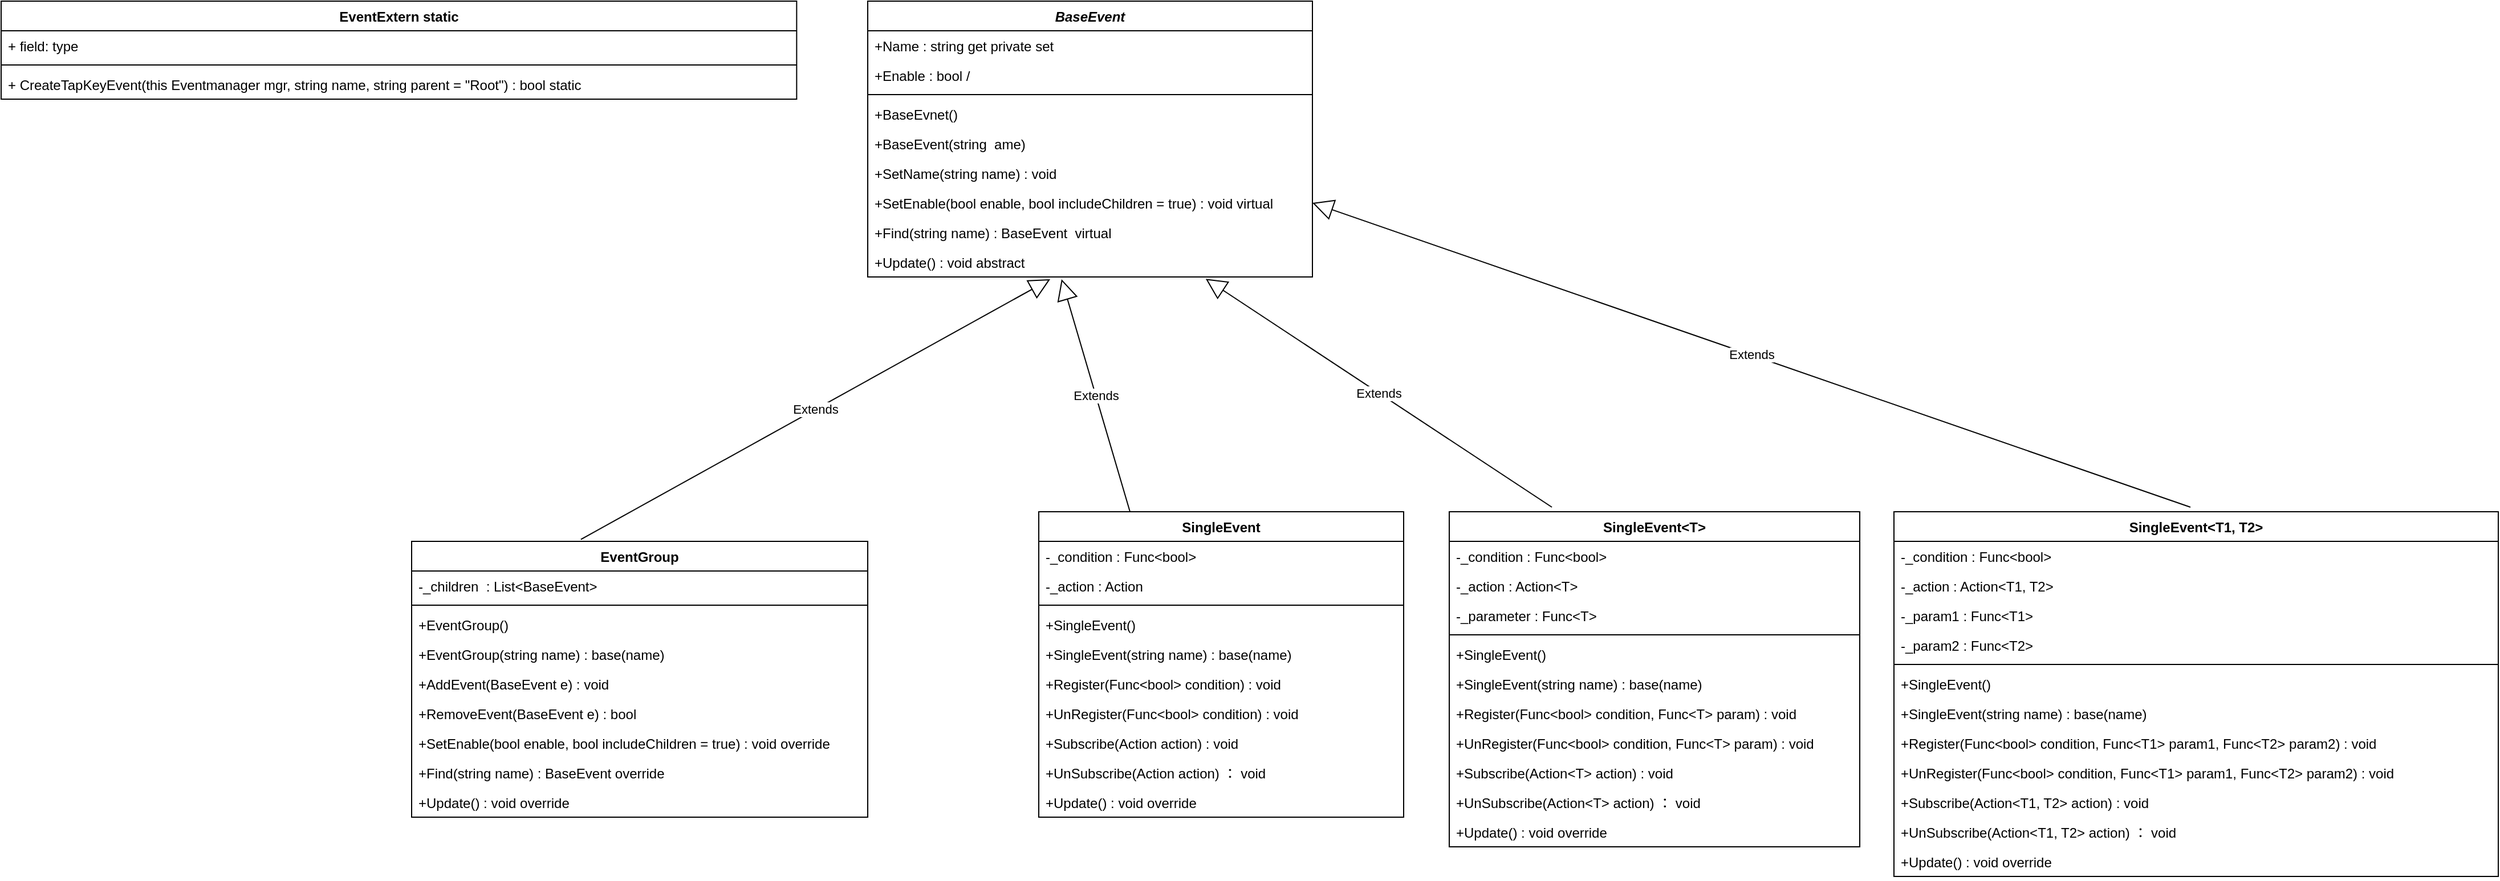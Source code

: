 <mxfile version="26.0.16">
  <diagram name="第 1 页" id="bPfgls67782hK-n_BFnf">
    <mxGraphModel dx="3183" dy="1371" grid="1" gridSize="10" guides="1" tooltips="1" connect="1" arrows="1" fold="1" page="1" pageScale="1" pageWidth="827" pageHeight="1169" math="0" shadow="0">
      <root>
        <mxCell id="0" />
        <mxCell id="1" parent="0" />
        <mxCell id="EUdOxb0nf7l3lKf1Yd50-6" value="&lt;i&gt;BaseEvent&lt;/i&gt;" style="swimlane;fontStyle=1;align=center;verticalAlign=top;childLayout=stackLayout;horizontal=1;startSize=26;horizontalStack=0;resizeParent=1;resizeParentMax=0;resizeLast=0;collapsible=1;marginBottom=0;whiteSpace=wrap;html=1;" vertex="1" parent="1">
          <mxGeometry x="230" y="36" width="390" height="242" as="geometry" />
        </mxCell>
        <mxCell id="EUdOxb0nf7l3lKf1Yd50-7" value="+Name : string get private set" style="text;strokeColor=none;fillColor=none;align=left;verticalAlign=top;spacingLeft=4;spacingRight=4;overflow=hidden;rotatable=0;points=[[0,0.5],[1,0.5]];portConstraint=eastwest;whiteSpace=wrap;html=1;" vertex="1" parent="EUdOxb0nf7l3lKf1Yd50-6">
          <mxGeometry y="26" width="390" height="26" as="geometry" />
        </mxCell>
        <mxCell id="EUdOxb0nf7l3lKf1Yd50-11" value="+Enable : bool /" style="text;strokeColor=none;fillColor=none;align=left;verticalAlign=top;spacingLeft=4;spacingRight=4;overflow=hidden;rotatable=0;points=[[0,0.5],[1,0.5]];portConstraint=eastwest;whiteSpace=wrap;html=1;" vertex="1" parent="EUdOxb0nf7l3lKf1Yd50-6">
          <mxGeometry y="52" width="390" height="26" as="geometry" />
        </mxCell>
        <mxCell id="EUdOxb0nf7l3lKf1Yd50-8" value="" style="line;strokeWidth=1;fillColor=none;align=left;verticalAlign=middle;spacingTop=-1;spacingLeft=3;spacingRight=3;rotatable=0;labelPosition=right;points=[];portConstraint=eastwest;strokeColor=inherit;" vertex="1" parent="EUdOxb0nf7l3lKf1Yd50-6">
          <mxGeometry y="78" width="390" height="8" as="geometry" />
        </mxCell>
        <mxCell id="EUdOxb0nf7l3lKf1Yd50-9" value="+BaseEvnet()" style="text;strokeColor=none;fillColor=none;align=left;verticalAlign=top;spacingLeft=4;spacingRight=4;overflow=hidden;rotatable=0;points=[[0,0.5],[1,0.5]];portConstraint=eastwest;whiteSpace=wrap;html=1;" vertex="1" parent="EUdOxb0nf7l3lKf1Yd50-6">
          <mxGeometry y="86" width="390" height="26" as="geometry" />
        </mxCell>
        <mxCell id="EUdOxb0nf7l3lKf1Yd50-13" value="+BaseEvent(string&amp;nbsp; ame)" style="text;strokeColor=none;fillColor=none;align=left;verticalAlign=top;spacingLeft=4;spacingRight=4;overflow=hidden;rotatable=0;points=[[0,0.5],[1,0.5]];portConstraint=eastwest;whiteSpace=wrap;html=1;" vertex="1" parent="EUdOxb0nf7l3lKf1Yd50-6">
          <mxGeometry y="112" width="390" height="26" as="geometry" />
        </mxCell>
        <mxCell id="EUdOxb0nf7l3lKf1Yd50-14" value="+SetName(string name) : void" style="text;strokeColor=none;fillColor=none;align=left;verticalAlign=top;spacingLeft=4;spacingRight=4;overflow=hidden;rotatable=0;points=[[0,0.5],[1,0.5]];portConstraint=eastwest;whiteSpace=wrap;html=1;" vertex="1" parent="EUdOxb0nf7l3lKf1Yd50-6">
          <mxGeometry y="138" width="390" height="26" as="geometry" />
        </mxCell>
        <mxCell id="EUdOxb0nf7l3lKf1Yd50-15" value="+SetEnable(bool enable, bool includeChildren = true) : void virtual" style="text;strokeColor=none;fillColor=none;align=left;verticalAlign=top;spacingLeft=4;spacingRight=4;overflow=hidden;rotatable=0;points=[[0,0.5],[1,0.5]];portConstraint=eastwest;whiteSpace=wrap;html=1;" vertex="1" parent="EUdOxb0nf7l3lKf1Yd50-6">
          <mxGeometry y="164" width="390" height="26" as="geometry" />
        </mxCell>
        <mxCell id="EUdOxb0nf7l3lKf1Yd50-17" value="+Find(string name) : BaseEvent&amp;nbsp; virtual" style="text;strokeColor=none;fillColor=none;align=left;verticalAlign=top;spacingLeft=4;spacingRight=4;overflow=hidden;rotatable=0;points=[[0,0.5],[1,0.5]];portConstraint=eastwest;whiteSpace=wrap;html=1;" vertex="1" parent="EUdOxb0nf7l3lKf1Yd50-6">
          <mxGeometry y="190" width="390" height="26" as="geometry" />
        </mxCell>
        <mxCell id="EUdOxb0nf7l3lKf1Yd50-18" value="+Update() : void abstract" style="text;strokeColor=none;fillColor=none;align=left;verticalAlign=top;spacingLeft=4;spacingRight=4;overflow=hidden;rotatable=0;points=[[0,0.5],[1,0.5]];portConstraint=eastwest;whiteSpace=wrap;html=1;" vertex="1" parent="EUdOxb0nf7l3lKf1Yd50-6">
          <mxGeometry y="216" width="390" height="26" as="geometry" />
        </mxCell>
        <mxCell id="EUdOxb0nf7l3lKf1Yd50-19" value="EventExtern static" style="swimlane;fontStyle=1;align=center;verticalAlign=top;childLayout=stackLayout;horizontal=1;startSize=26;horizontalStack=0;resizeParent=1;resizeParentMax=0;resizeLast=0;collapsible=1;marginBottom=0;whiteSpace=wrap;html=1;" vertex="1" parent="1">
          <mxGeometry x="-530" y="36" width="697.67" height="86" as="geometry" />
        </mxCell>
        <mxCell id="EUdOxb0nf7l3lKf1Yd50-20" value="+ field: type" style="text;strokeColor=none;fillColor=none;align=left;verticalAlign=top;spacingLeft=4;spacingRight=4;overflow=hidden;rotatable=0;points=[[0,0.5],[1,0.5]];portConstraint=eastwest;whiteSpace=wrap;html=1;" vertex="1" parent="EUdOxb0nf7l3lKf1Yd50-19">
          <mxGeometry y="26" width="697.67" height="26" as="geometry" />
        </mxCell>
        <mxCell id="EUdOxb0nf7l3lKf1Yd50-21" value="" style="line;strokeWidth=1;fillColor=none;align=left;verticalAlign=middle;spacingTop=-1;spacingLeft=3;spacingRight=3;rotatable=0;labelPosition=right;points=[];portConstraint=eastwest;strokeColor=inherit;" vertex="1" parent="EUdOxb0nf7l3lKf1Yd50-19">
          <mxGeometry y="52" width="697.67" height="8" as="geometry" />
        </mxCell>
        <mxCell id="EUdOxb0nf7l3lKf1Yd50-22" value="+ CreateTapKeyEvent(this Eventmanager mgr, string name, string parent = &quot;Root&quot;) : bool static" style="text;strokeColor=none;fillColor=none;align=left;verticalAlign=top;spacingLeft=4;spacingRight=4;overflow=hidden;rotatable=0;points=[[0,0.5],[1,0.5]];portConstraint=eastwest;whiteSpace=wrap;html=1;" vertex="1" parent="EUdOxb0nf7l3lKf1Yd50-19">
          <mxGeometry y="60" width="697.67" height="26" as="geometry" />
        </mxCell>
        <mxCell id="EUdOxb0nf7l3lKf1Yd50-23" value="EventGroup" style="swimlane;fontStyle=1;align=center;verticalAlign=top;childLayout=stackLayout;horizontal=1;startSize=26;horizontalStack=0;resizeParent=1;resizeParentMax=0;resizeLast=0;collapsible=1;marginBottom=0;whiteSpace=wrap;html=1;" vertex="1" parent="1">
          <mxGeometry x="-170" y="510" width="400" height="242" as="geometry" />
        </mxCell>
        <mxCell id="EUdOxb0nf7l3lKf1Yd50-24" value="-_children&amp;nbsp; : List&amp;lt;BaseEvent&amp;gt;" style="text;strokeColor=none;fillColor=none;align=left;verticalAlign=top;spacingLeft=4;spacingRight=4;overflow=hidden;rotatable=0;points=[[0,0.5],[1,0.5]];portConstraint=eastwest;whiteSpace=wrap;html=1;" vertex="1" parent="EUdOxb0nf7l3lKf1Yd50-23">
          <mxGeometry y="26" width="400" height="26" as="geometry" />
        </mxCell>
        <mxCell id="EUdOxb0nf7l3lKf1Yd50-25" value="" style="line;strokeWidth=1;fillColor=none;align=left;verticalAlign=middle;spacingTop=-1;spacingLeft=3;spacingRight=3;rotatable=0;labelPosition=right;points=[];portConstraint=eastwest;strokeColor=inherit;" vertex="1" parent="EUdOxb0nf7l3lKf1Yd50-23">
          <mxGeometry y="52" width="400" height="8" as="geometry" />
        </mxCell>
        <mxCell id="EUdOxb0nf7l3lKf1Yd50-26" value="+EventGroup()" style="text;strokeColor=none;fillColor=none;align=left;verticalAlign=top;spacingLeft=4;spacingRight=4;overflow=hidden;rotatable=0;points=[[0,0.5],[1,0.5]];portConstraint=eastwest;whiteSpace=wrap;html=1;" vertex="1" parent="EUdOxb0nf7l3lKf1Yd50-23">
          <mxGeometry y="60" width="400" height="26" as="geometry" />
        </mxCell>
        <mxCell id="EUdOxb0nf7l3lKf1Yd50-29" value="+EventGroup(string name) : base(name)" style="text;strokeColor=none;fillColor=none;align=left;verticalAlign=top;spacingLeft=4;spacingRight=4;overflow=hidden;rotatable=0;points=[[0,0.5],[1,0.5]];portConstraint=eastwest;whiteSpace=wrap;html=1;" vertex="1" parent="EUdOxb0nf7l3lKf1Yd50-23">
          <mxGeometry y="86" width="400" height="26" as="geometry" />
        </mxCell>
        <mxCell id="EUdOxb0nf7l3lKf1Yd50-30" value="+AddEvent(BaseEvent e) : void" style="text;strokeColor=none;fillColor=none;align=left;verticalAlign=top;spacingLeft=4;spacingRight=4;overflow=hidden;rotatable=0;points=[[0,0.5],[1,0.5]];portConstraint=eastwest;whiteSpace=wrap;html=1;" vertex="1" parent="EUdOxb0nf7l3lKf1Yd50-23">
          <mxGeometry y="112" width="400" height="26" as="geometry" />
        </mxCell>
        <mxCell id="EUdOxb0nf7l3lKf1Yd50-31" value="+RemoveEvent(BaseEvent e) : bool" style="text;strokeColor=none;fillColor=none;align=left;verticalAlign=top;spacingLeft=4;spacingRight=4;overflow=hidden;rotatable=0;points=[[0,0.5],[1,0.5]];portConstraint=eastwest;whiteSpace=wrap;html=1;" vertex="1" parent="EUdOxb0nf7l3lKf1Yd50-23">
          <mxGeometry y="138" width="400" height="26" as="geometry" />
        </mxCell>
        <mxCell id="EUdOxb0nf7l3lKf1Yd50-33" value="+SetEnable(bool enable, bool includeChildren = true) : void override" style="text;strokeColor=none;fillColor=none;align=left;verticalAlign=top;spacingLeft=4;spacingRight=4;overflow=hidden;rotatable=0;points=[[0,0.5],[1,0.5]];portConstraint=eastwest;whiteSpace=wrap;html=1;" vertex="1" parent="EUdOxb0nf7l3lKf1Yd50-23">
          <mxGeometry y="164" width="400" height="26" as="geometry" />
        </mxCell>
        <mxCell id="EUdOxb0nf7l3lKf1Yd50-34" value="+Find(string name) : BaseEvent override" style="text;strokeColor=none;fillColor=none;align=left;verticalAlign=top;spacingLeft=4;spacingRight=4;overflow=hidden;rotatable=0;points=[[0,0.5],[1,0.5]];portConstraint=eastwest;whiteSpace=wrap;html=1;" vertex="1" parent="EUdOxb0nf7l3lKf1Yd50-23">
          <mxGeometry y="190" width="400" height="26" as="geometry" />
        </mxCell>
        <mxCell id="EUdOxb0nf7l3lKf1Yd50-35" value="+Update() : void override" style="text;strokeColor=none;fillColor=none;align=left;verticalAlign=top;spacingLeft=4;spacingRight=4;overflow=hidden;rotatable=0;points=[[0,0.5],[1,0.5]];portConstraint=eastwest;whiteSpace=wrap;html=1;" vertex="1" parent="EUdOxb0nf7l3lKf1Yd50-23">
          <mxGeometry y="216" width="400" height="26" as="geometry" />
        </mxCell>
        <mxCell id="EUdOxb0nf7l3lKf1Yd50-27" value="Extends" style="endArrow=block;endSize=16;endFill=0;html=1;rounded=0;exitX=0.371;exitY=-0.007;exitDx=0;exitDy=0;exitPerimeter=0;" edge="1" parent="1" source="EUdOxb0nf7l3lKf1Yd50-23">
          <mxGeometry width="160" relative="1" as="geometry">
            <mxPoint x="380" y="400" as="sourcePoint" />
            <mxPoint x="390" y="280" as="targetPoint" />
          </mxGeometry>
        </mxCell>
        <mxCell id="EUdOxb0nf7l3lKf1Yd50-36" value="SingleEvent" style="swimlane;fontStyle=1;align=center;verticalAlign=top;childLayout=stackLayout;horizontal=1;startSize=26;horizontalStack=0;resizeParent=1;resizeParentMax=0;resizeLast=0;collapsible=1;marginBottom=0;whiteSpace=wrap;html=1;" vertex="1" parent="1">
          <mxGeometry x="380" y="484" width="320" height="268" as="geometry" />
        </mxCell>
        <mxCell id="EUdOxb0nf7l3lKf1Yd50-37" value="-_condition : Func&amp;lt;bool&amp;gt;" style="text;strokeColor=none;fillColor=none;align=left;verticalAlign=top;spacingLeft=4;spacingRight=4;overflow=hidden;rotatable=0;points=[[0,0.5],[1,0.5]];portConstraint=eastwest;whiteSpace=wrap;html=1;" vertex="1" parent="EUdOxb0nf7l3lKf1Yd50-36">
          <mxGeometry y="26" width="320" height="26" as="geometry" />
        </mxCell>
        <mxCell id="EUdOxb0nf7l3lKf1Yd50-40" value="-_action : Action" style="text;strokeColor=none;fillColor=none;align=left;verticalAlign=top;spacingLeft=4;spacingRight=4;overflow=hidden;rotatable=0;points=[[0,0.5],[1,0.5]];portConstraint=eastwest;whiteSpace=wrap;html=1;" vertex="1" parent="EUdOxb0nf7l3lKf1Yd50-36">
          <mxGeometry y="52" width="320" height="26" as="geometry" />
        </mxCell>
        <mxCell id="EUdOxb0nf7l3lKf1Yd50-38" value="" style="line;strokeWidth=1;fillColor=none;align=left;verticalAlign=middle;spacingTop=-1;spacingLeft=3;spacingRight=3;rotatable=0;labelPosition=right;points=[];portConstraint=eastwest;strokeColor=inherit;" vertex="1" parent="EUdOxb0nf7l3lKf1Yd50-36">
          <mxGeometry y="78" width="320" height="8" as="geometry" />
        </mxCell>
        <mxCell id="EUdOxb0nf7l3lKf1Yd50-39" value="+SingleEvent()" style="text;strokeColor=none;fillColor=none;align=left;verticalAlign=top;spacingLeft=4;spacingRight=4;overflow=hidden;rotatable=0;points=[[0,0.5],[1,0.5]];portConstraint=eastwest;whiteSpace=wrap;html=1;" vertex="1" parent="EUdOxb0nf7l3lKf1Yd50-36">
          <mxGeometry y="86" width="320" height="26" as="geometry" />
        </mxCell>
        <mxCell id="EUdOxb0nf7l3lKf1Yd50-41" value="+SingleEvent(string name) : base(name)" style="text;strokeColor=none;fillColor=none;align=left;verticalAlign=top;spacingLeft=4;spacingRight=4;overflow=hidden;rotatable=0;points=[[0,0.5],[1,0.5]];portConstraint=eastwest;whiteSpace=wrap;html=1;" vertex="1" parent="EUdOxb0nf7l3lKf1Yd50-36">
          <mxGeometry y="112" width="320" height="26" as="geometry" />
        </mxCell>
        <mxCell id="EUdOxb0nf7l3lKf1Yd50-42" value="+Register(Func&amp;lt;bool&amp;gt; condition) : void" style="text;strokeColor=none;fillColor=none;align=left;verticalAlign=top;spacingLeft=4;spacingRight=4;overflow=hidden;rotatable=0;points=[[0,0.5],[1,0.5]];portConstraint=eastwest;whiteSpace=wrap;html=1;" vertex="1" parent="EUdOxb0nf7l3lKf1Yd50-36">
          <mxGeometry y="138" width="320" height="26" as="geometry" />
        </mxCell>
        <mxCell id="EUdOxb0nf7l3lKf1Yd50-43" value="+UnRegister(Func&amp;lt;bool&amp;gt; condition) : void" style="text;strokeColor=none;fillColor=none;align=left;verticalAlign=top;spacingLeft=4;spacingRight=4;overflow=hidden;rotatable=0;points=[[0,0.5],[1,0.5]];portConstraint=eastwest;whiteSpace=wrap;html=1;" vertex="1" parent="EUdOxb0nf7l3lKf1Yd50-36">
          <mxGeometry y="164" width="320" height="26" as="geometry" />
        </mxCell>
        <mxCell id="EUdOxb0nf7l3lKf1Yd50-44" value="+Subscribe(Action action) : void" style="text;strokeColor=none;fillColor=none;align=left;verticalAlign=top;spacingLeft=4;spacingRight=4;overflow=hidden;rotatable=0;points=[[0,0.5],[1,0.5]];portConstraint=eastwest;whiteSpace=wrap;html=1;" vertex="1" parent="EUdOxb0nf7l3lKf1Yd50-36">
          <mxGeometry y="190" width="320" height="26" as="geometry" />
        </mxCell>
        <mxCell id="EUdOxb0nf7l3lKf1Yd50-45" value="+UnSubscribe(Action action) ： void" style="text;strokeColor=none;fillColor=none;align=left;verticalAlign=top;spacingLeft=4;spacingRight=4;overflow=hidden;rotatable=0;points=[[0,0.5],[1,0.5]];portConstraint=eastwest;whiteSpace=wrap;html=1;" vertex="1" parent="EUdOxb0nf7l3lKf1Yd50-36">
          <mxGeometry y="216" width="320" height="26" as="geometry" />
        </mxCell>
        <mxCell id="EUdOxb0nf7l3lKf1Yd50-46" value="+Update() : void override" style="text;strokeColor=none;fillColor=none;align=left;verticalAlign=top;spacingLeft=4;spacingRight=4;overflow=hidden;rotatable=0;points=[[0,0.5],[1,0.5]];portConstraint=eastwest;whiteSpace=wrap;html=1;" vertex="1" parent="EUdOxb0nf7l3lKf1Yd50-36">
          <mxGeometry y="242" width="320" height="26" as="geometry" />
        </mxCell>
        <mxCell id="EUdOxb0nf7l3lKf1Yd50-48" value="SingleEvent&amp;lt;T&amp;gt;" style="swimlane;fontStyle=1;align=center;verticalAlign=top;childLayout=stackLayout;horizontal=1;startSize=26;horizontalStack=0;resizeParent=1;resizeParentMax=0;resizeLast=0;collapsible=1;marginBottom=0;whiteSpace=wrap;html=1;" vertex="1" parent="1">
          <mxGeometry x="740" y="484" width="360" height="294" as="geometry" />
        </mxCell>
        <mxCell id="EUdOxb0nf7l3lKf1Yd50-49" value="-_condition : Func&amp;lt;bool&amp;gt;" style="text;strokeColor=none;fillColor=none;align=left;verticalAlign=top;spacingLeft=4;spacingRight=4;overflow=hidden;rotatable=0;points=[[0,0.5],[1,0.5]];portConstraint=eastwest;whiteSpace=wrap;html=1;" vertex="1" parent="EUdOxb0nf7l3lKf1Yd50-48">
          <mxGeometry y="26" width="360" height="26" as="geometry" />
        </mxCell>
        <mxCell id="EUdOxb0nf7l3lKf1Yd50-50" value="-_action : Action&amp;lt;T&amp;gt;" style="text;strokeColor=none;fillColor=none;align=left;verticalAlign=top;spacingLeft=4;spacingRight=4;overflow=hidden;rotatable=0;points=[[0,0.5],[1,0.5]];portConstraint=eastwest;whiteSpace=wrap;html=1;" vertex="1" parent="EUdOxb0nf7l3lKf1Yd50-48">
          <mxGeometry y="52" width="360" height="26" as="geometry" />
        </mxCell>
        <mxCell id="EUdOxb0nf7l3lKf1Yd50-59" value="-_parameter : Func&amp;lt;T&amp;gt;" style="text;strokeColor=none;fillColor=none;align=left;verticalAlign=top;spacingLeft=4;spacingRight=4;overflow=hidden;rotatable=0;points=[[0,0.5],[1,0.5]];portConstraint=eastwest;whiteSpace=wrap;html=1;" vertex="1" parent="EUdOxb0nf7l3lKf1Yd50-48">
          <mxGeometry y="78" width="360" height="26" as="geometry" />
        </mxCell>
        <mxCell id="EUdOxb0nf7l3lKf1Yd50-51" value="" style="line;strokeWidth=1;fillColor=none;align=left;verticalAlign=middle;spacingTop=-1;spacingLeft=3;spacingRight=3;rotatable=0;labelPosition=right;points=[];portConstraint=eastwest;strokeColor=inherit;" vertex="1" parent="EUdOxb0nf7l3lKf1Yd50-48">
          <mxGeometry y="104" width="360" height="8" as="geometry" />
        </mxCell>
        <mxCell id="EUdOxb0nf7l3lKf1Yd50-52" value="+SingleEvent()" style="text;strokeColor=none;fillColor=none;align=left;verticalAlign=top;spacingLeft=4;spacingRight=4;overflow=hidden;rotatable=0;points=[[0,0.5],[1,0.5]];portConstraint=eastwest;whiteSpace=wrap;html=1;" vertex="1" parent="EUdOxb0nf7l3lKf1Yd50-48">
          <mxGeometry y="112" width="360" height="26" as="geometry" />
        </mxCell>
        <mxCell id="EUdOxb0nf7l3lKf1Yd50-53" value="+SingleEvent(string name) : base(name)" style="text;strokeColor=none;fillColor=none;align=left;verticalAlign=top;spacingLeft=4;spacingRight=4;overflow=hidden;rotatable=0;points=[[0,0.5],[1,0.5]];portConstraint=eastwest;whiteSpace=wrap;html=1;" vertex="1" parent="EUdOxb0nf7l3lKf1Yd50-48">
          <mxGeometry y="138" width="360" height="26" as="geometry" />
        </mxCell>
        <mxCell id="EUdOxb0nf7l3lKf1Yd50-54" value="+Register(Func&amp;lt;bool&amp;gt; condition, Func&amp;lt;T&amp;gt; param) : void" style="text;strokeColor=none;fillColor=none;align=left;verticalAlign=top;spacingLeft=4;spacingRight=4;overflow=hidden;rotatable=0;points=[[0,0.5],[1,0.5]];portConstraint=eastwest;whiteSpace=wrap;html=1;" vertex="1" parent="EUdOxb0nf7l3lKf1Yd50-48">
          <mxGeometry y="164" width="360" height="26" as="geometry" />
        </mxCell>
        <mxCell id="EUdOxb0nf7l3lKf1Yd50-55" value="+UnRegister(Func&amp;lt;bool&amp;gt; condition, Func&amp;lt;T&amp;gt; param) : void" style="text;strokeColor=none;fillColor=none;align=left;verticalAlign=top;spacingLeft=4;spacingRight=4;overflow=hidden;rotatable=0;points=[[0,0.5],[1,0.5]];portConstraint=eastwest;whiteSpace=wrap;html=1;" vertex="1" parent="EUdOxb0nf7l3lKf1Yd50-48">
          <mxGeometry y="190" width="360" height="26" as="geometry" />
        </mxCell>
        <mxCell id="EUdOxb0nf7l3lKf1Yd50-56" value="+Subscribe(Action&amp;lt;T&amp;gt; action) : void" style="text;strokeColor=none;fillColor=none;align=left;verticalAlign=top;spacingLeft=4;spacingRight=4;overflow=hidden;rotatable=0;points=[[0,0.5],[1,0.5]];portConstraint=eastwest;whiteSpace=wrap;html=1;" vertex="1" parent="EUdOxb0nf7l3lKf1Yd50-48">
          <mxGeometry y="216" width="360" height="26" as="geometry" />
        </mxCell>
        <mxCell id="EUdOxb0nf7l3lKf1Yd50-57" value="+UnSubscribe(Action&amp;lt;T&amp;gt; action) ： void" style="text;strokeColor=none;fillColor=none;align=left;verticalAlign=top;spacingLeft=4;spacingRight=4;overflow=hidden;rotatable=0;points=[[0,0.5],[1,0.5]];portConstraint=eastwest;whiteSpace=wrap;html=1;" vertex="1" parent="EUdOxb0nf7l3lKf1Yd50-48">
          <mxGeometry y="242" width="360" height="26" as="geometry" />
        </mxCell>
        <mxCell id="EUdOxb0nf7l3lKf1Yd50-58" value="+Update() : void override" style="text;strokeColor=none;fillColor=none;align=left;verticalAlign=top;spacingLeft=4;spacingRight=4;overflow=hidden;rotatable=0;points=[[0,0.5],[1,0.5]];portConstraint=eastwest;whiteSpace=wrap;html=1;" vertex="1" parent="EUdOxb0nf7l3lKf1Yd50-48">
          <mxGeometry y="268" width="360" height="26" as="geometry" />
        </mxCell>
        <mxCell id="EUdOxb0nf7l3lKf1Yd50-61" value="SingleEvent&amp;lt;T1, T2&amp;gt;" style="swimlane;fontStyle=1;align=center;verticalAlign=top;childLayout=stackLayout;horizontal=1;startSize=26;horizontalStack=0;resizeParent=1;resizeParentMax=0;resizeLast=0;collapsible=1;marginBottom=0;whiteSpace=wrap;html=1;" vertex="1" parent="1">
          <mxGeometry x="1130" y="484" width="530" height="320" as="geometry" />
        </mxCell>
        <mxCell id="EUdOxb0nf7l3lKf1Yd50-62" value="-_condition : Func&amp;lt;bool&amp;gt;" style="text;strokeColor=none;fillColor=none;align=left;verticalAlign=top;spacingLeft=4;spacingRight=4;overflow=hidden;rotatable=0;points=[[0,0.5],[1,0.5]];portConstraint=eastwest;whiteSpace=wrap;html=1;" vertex="1" parent="EUdOxb0nf7l3lKf1Yd50-61">
          <mxGeometry y="26" width="530" height="26" as="geometry" />
        </mxCell>
        <mxCell id="EUdOxb0nf7l3lKf1Yd50-63" value="-_action : Action&amp;lt;T1, T2&amp;gt;" style="text;strokeColor=none;fillColor=none;align=left;verticalAlign=top;spacingLeft=4;spacingRight=4;overflow=hidden;rotatable=0;points=[[0,0.5],[1,0.5]];portConstraint=eastwest;whiteSpace=wrap;html=1;" vertex="1" parent="EUdOxb0nf7l3lKf1Yd50-61">
          <mxGeometry y="52" width="530" height="26" as="geometry" />
        </mxCell>
        <mxCell id="EUdOxb0nf7l3lKf1Yd50-64" value="-_param1 : Func&amp;lt;T1&amp;gt;" style="text;strokeColor=none;fillColor=none;align=left;verticalAlign=top;spacingLeft=4;spacingRight=4;overflow=hidden;rotatable=0;points=[[0,0.5],[1,0.5]];portConstraint=eastwest;whiteSpace=wrap;html=1;" vertex="1" parent="EUdOxb0nf7l3lKf1Yd50-61">
          <mxGeometry y="78" width="530" height="26" as="geometry" />
        </mxCell>
        <mxCell id="EUdOxb0nf7l3lKf1Yd50-73" value="-_param2 : Func&amp;lt;T2&amp;gt;" style="text;strokeColor=none;fillColor=none;align=left;verticalAlign=top;spacingLeft=4;spacingRight=4;overflow=hidden;rotatable=0;points=[[0,0.5],[1,0.5]];portConstraint=eastwest;whiteSpace=wrap;html=1;" vertex="1" parent="EUdOxb0nf7l3lKf1Yd50-61">
          <mxGeometry y="104" width="530" height="26" as="geometry" />
        </mxCell>
        <mxCell id="EUdOxb0nf7l3lKf1Yd50-65" value="" style="line;strokeWidth=1;fillColor=none;align=left;verticalAlign=middle;spacingTop=-1;spacingLeft=3;spacingRight=3;rotatable=0;labelPosition=right;points=[];portConstraint=eastwest;strokeColor=inherit;" vertex="1" parent="EUdOxb0nf7l3lKf1Yd50-61">
          <mxGeometry y="130" width="530" height="8" as="geometry" />
        </mxCell>
        <mxCell id="EUdOxb0nf7l3lKf1Yd50-66" value="+SingleEvent()" style="text;strokeColor=none;fillColor=none;align=left;verticalAlign=top;spacingLeft=4;spacingRight=4;overflow=hidden;rotatable=0;points=[[0,0.5],[1,0.5]];portConstraint=eastwest;whiteSpace=wrap;html=1;" vertex="1" parent="EUdOxb0nf7l3lKf1Yd50-61">
          <mxGeometry y="138" width="530" height="26" as="geometry" />
        </mxCell>
        <mxCell id="EUdOxb0nf7l3lKf1Yd50-67" value="+SingleEvent(string name) : base(name)" style="text;strokeColor=none;fillColor=none;align=left;verticalAlign=top;spacingLeft=4;spacingRight=4;overflow=hidden;rotatable=0;points=[[0,0.5],[1,0.5]];portConstraint=eastwest;whiteSpace=wrap;html=1;" vertex="1" parent="EUdOxb0nf7l3lKf1Yd50-61">
          <mxGeometry y="164" width="530" height="26" as="geometry" />
        </mxCell>
        <mxCell id="EUdOxb0nf7l3lKf1Yd50-68" value="+Register(Func&amp;lt;bool&amp;gt; condition, Func&amp;lt;T1&amp;gt; param1, Func&amp;lt;T2&amp;gt; param2) : void" style="text;strokeColor=none;fillColor=none;align=left;verticalAlign=top;spacingLeft=4;spacingRight=4;overflow=hidden;rotatable=0;points=[[0,0.5],[1,0.5]];portConstraint=eastwest;whiteSpace=wrap;html=1;" vertex="1" parent="EUdOxb0nf7l3lKf1Yd50-61">
          <mxGeometry y="190" width="530" height="26" as="geometry" />
        </mxCell>
        <mxCell id="EUdOxb0nf7l3lKf1Yd50-69" value="+UnRegister(Func&amp;lt;bool&amp;gt; condition, Func&amp;lt;T1&amp;gt; param1, Func&amp;lt;T2&amp;gt; param2) : void" style="text;strokeColor=none;fillColor=none;align=left;verticalAlign=top;spacingLeft=4;spacingRight=4;overflow=hidden;rotatable=0;points=[[0,0.5],[1,0.5]];portConstraint=eastwest;whiteSpace=wrap;html=1;" vertex="1" parent="EUdOxb0nf7l3lKf1Yd50-61">
          <mxGeometry y="216" width="530" height="26" as="geometry" />
        </mxCell>
        <mxCell id="EUdOxb0nf7l3lKf1Yd50-70" value="+Subscribe(Action&amp;lt;T1, T2&amp;gt; action) : void" style="text;strokeColor=none;fillColor=none;align=left;verticalAlign=top;spacingLeft=4;spacingRight=4;overflow=hidden;rotatable=0;points=[[0,0.5],[1,0.5]];portConstraint=eastwest;whiteSpace=wrap;html=1;" vertex="1" parent="EUdOxb0nf7l3lKf1Yd50-61">
          <mxGeometry y="242" width="530" height="26" as="geometry" />
        </mxCell>
        <mxCell id="EUdOxb0nf7l3lKf1Yd50-71" value="+UnSubscribe(Action&amp;lt;T1, T2&amp;gt; action) ： void" style="text;strokeColor=none;fillColor=none;align=left;verticalAlign=top;spacingLeft=4;spacingRight=4;overflow=hidden;rotatable=0;points=[[0,0.5],[1,0.5]];portConstraint=eastwest;whiteSpace=wrap;html=1;" vertex="1" parent="EUdOxb0nf7l3lKf1Yd50-61">
          <mxGeometry y="268" width="530" height="26" as="geometry" />
        </mxCell>
        <mxCell id="EUdOxb0nf7l3lKf1Yd50-72" value="+Update() : void override" style="text;strokeColor=none;fillColor=none;align=left;verticalAlign=top;spacingLeft=4;spacingRight=4;overflow=hidden;rotatable=0;points=[[0,0.5],[1,0.5]];portConstraint=eastwest;whiteSpace=wrap;html=1;" vertex="1" parent="EUdOxb0nf7l3lKf1Yd50-61">
          <mxGeometry y="294" width="530" height="26" as="geometry" />
        </mxCell>
        <mxCell id="EUdOxb0nf7l3lKf1Yd50-74" value="Extends" style="endArrow=block;endSize=16;endFill=0;html=1;rounded=0;exitX=0.25;exitY=0;exitDx=0;exitDy=0;" edge="1" parent="1" source="EUdOxb0nf7l3lKf1Yd50-36">
          <mxGeometry width="160" relative="1" as="geometry">
            <mxPoint x="610" y="430" as="sourcePoint" />
            <mxPoint x="400" y="280" as="targetPoint" />
          </mxGeometry>
        </mxCell>
        <mxCell id="EUdOxb0nf7l3lKf1Yd50-76" value="Extends" style="endArrow=block;endSize=16;endFill=0;html=1;rounded=0;entryX=0.76;entryY=1.064;entryDx=0;entryDy=0;entryPerimeter=0;" edge="1" parent="1" target="EUdOxb0nf7l3lKf1Yd50-18">
          <mxGeometry width="160" relative="1" as="geometry">
            <mxPoint x="830" y="480" as="sourcePoint" />
            <mxPoint x="940" y="390" as="targetPoint" />
          </mxGeometry>
        </mxCell>
        <mxCell id="EUdOxb0nf7l3lKf1Yd50-77" value="Extends" style="endArrow=block;endSize=16;endFill=0;html=1;rounded=0;entryX=1;entryY=0.5;entryDx=0;entryDy=0;" edge="1" parent="1" target="EUdOxb0nf7l3lKf1Yd50-15">
          <mxGeometry width="160" relative="1" as="geometry">
            <mxPoint x="1390" y="480" as="sourcePoint" />
            <mxPoint x="1150" y="240" as="targetPoint" />
          </mxGeometry>
        </mxCell>
      </root>
    </mxGraphModel>
  </diagram>
</mxfile>
